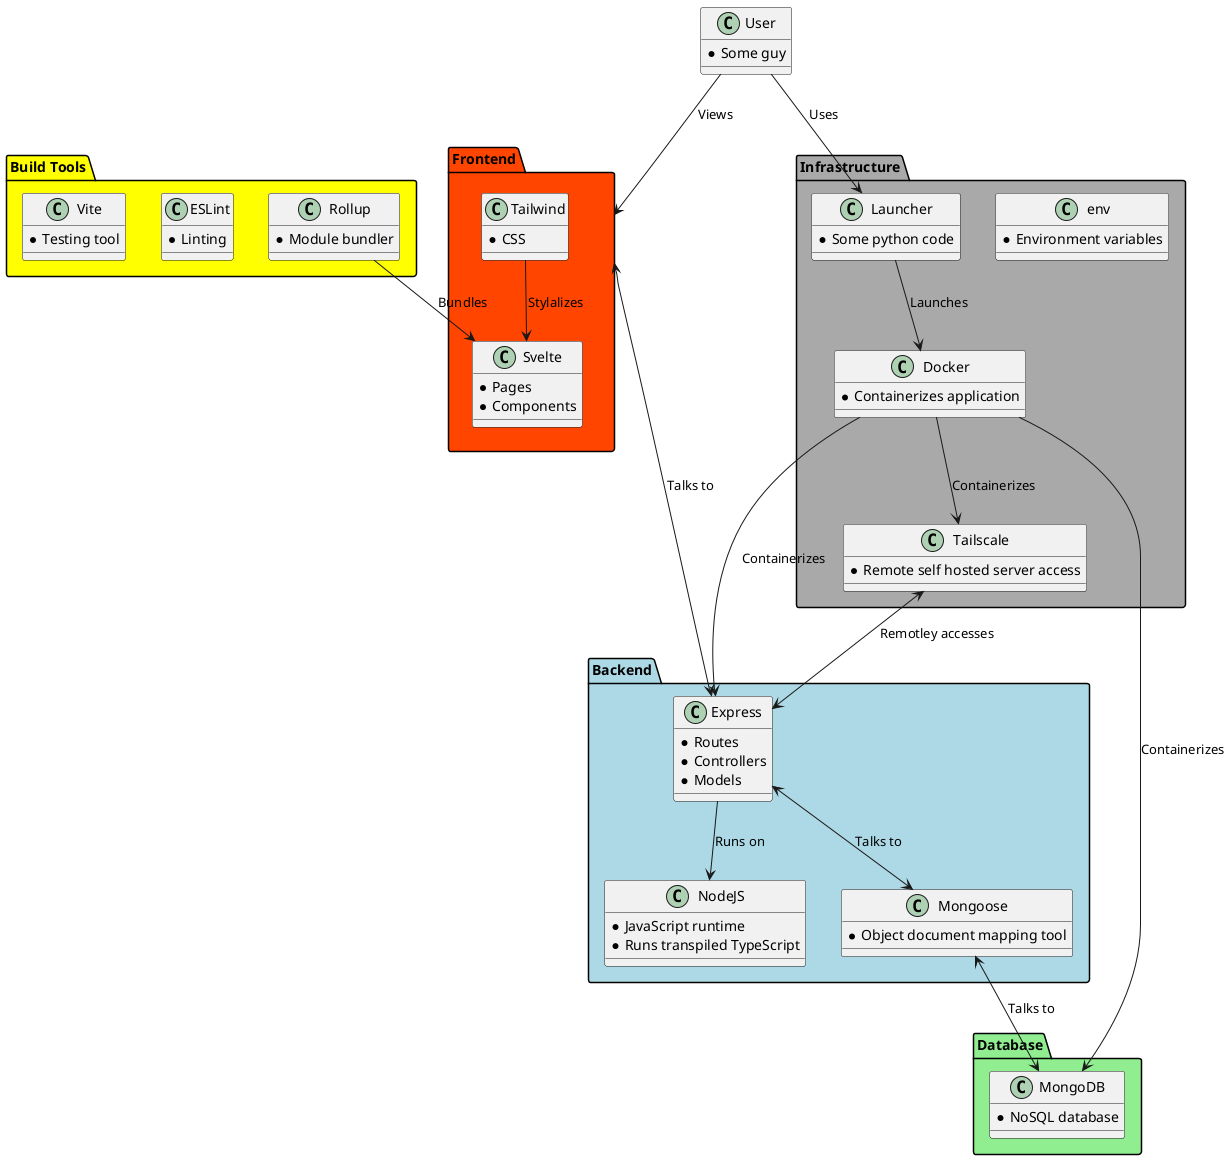 @startuml
!define thing class

package "Backend" #LightBlue {
thing Express {
    * Routes
    * Controllers
    * Models
}
thing NodeJS {
    * JavaScript runtime
    * Runs transpiled TypeScript
}
thing Mongoose {
    * Object document mapping tool
}
}

package "Frontend" #OrangeRed{
thing Svelte {
  * Pages
  * Components
}

thing Tailwind {
  * CSS
}
}

package "Database" #LightGreen {
thing MongoDB {
 * NoSQL database
}
}

package "Infrastructure" #DarkGray{
thing env{
    * Environment variables
}
thing Docker {
    * Containerizes application
}
thing Tailscale {
    * Remote self hosted server access
}
thing Launcher{
    * Some python code
}
}

package "Build Tools" #Yellow {
    thing Rollup {
        * Module bundler
    }
    thing ESLint {
        * Linting
    }
    thing Vite {
        * Testing tool
    }
}

thing User {
    * Some guy
}

Express <--> Mongoose : Talks to
Mongoose <--> MongoDB: Talks to
Frontend <--> Express: Talks to
Docker --> Express : Containerizes
Docker --> MongoDB : Containerizes
Docker --> Tailscale : Containerizes
User --> Frontend : Views
Tailscale <--> Express : Remotley accesses
Launcher --> Docker : Launches
User --> Launcher : Uses
Express --> NodeJS : Runs on
Tailwind --> Svelte : Stylalizes
Rollup --> Svelte : Bundles

@enduml